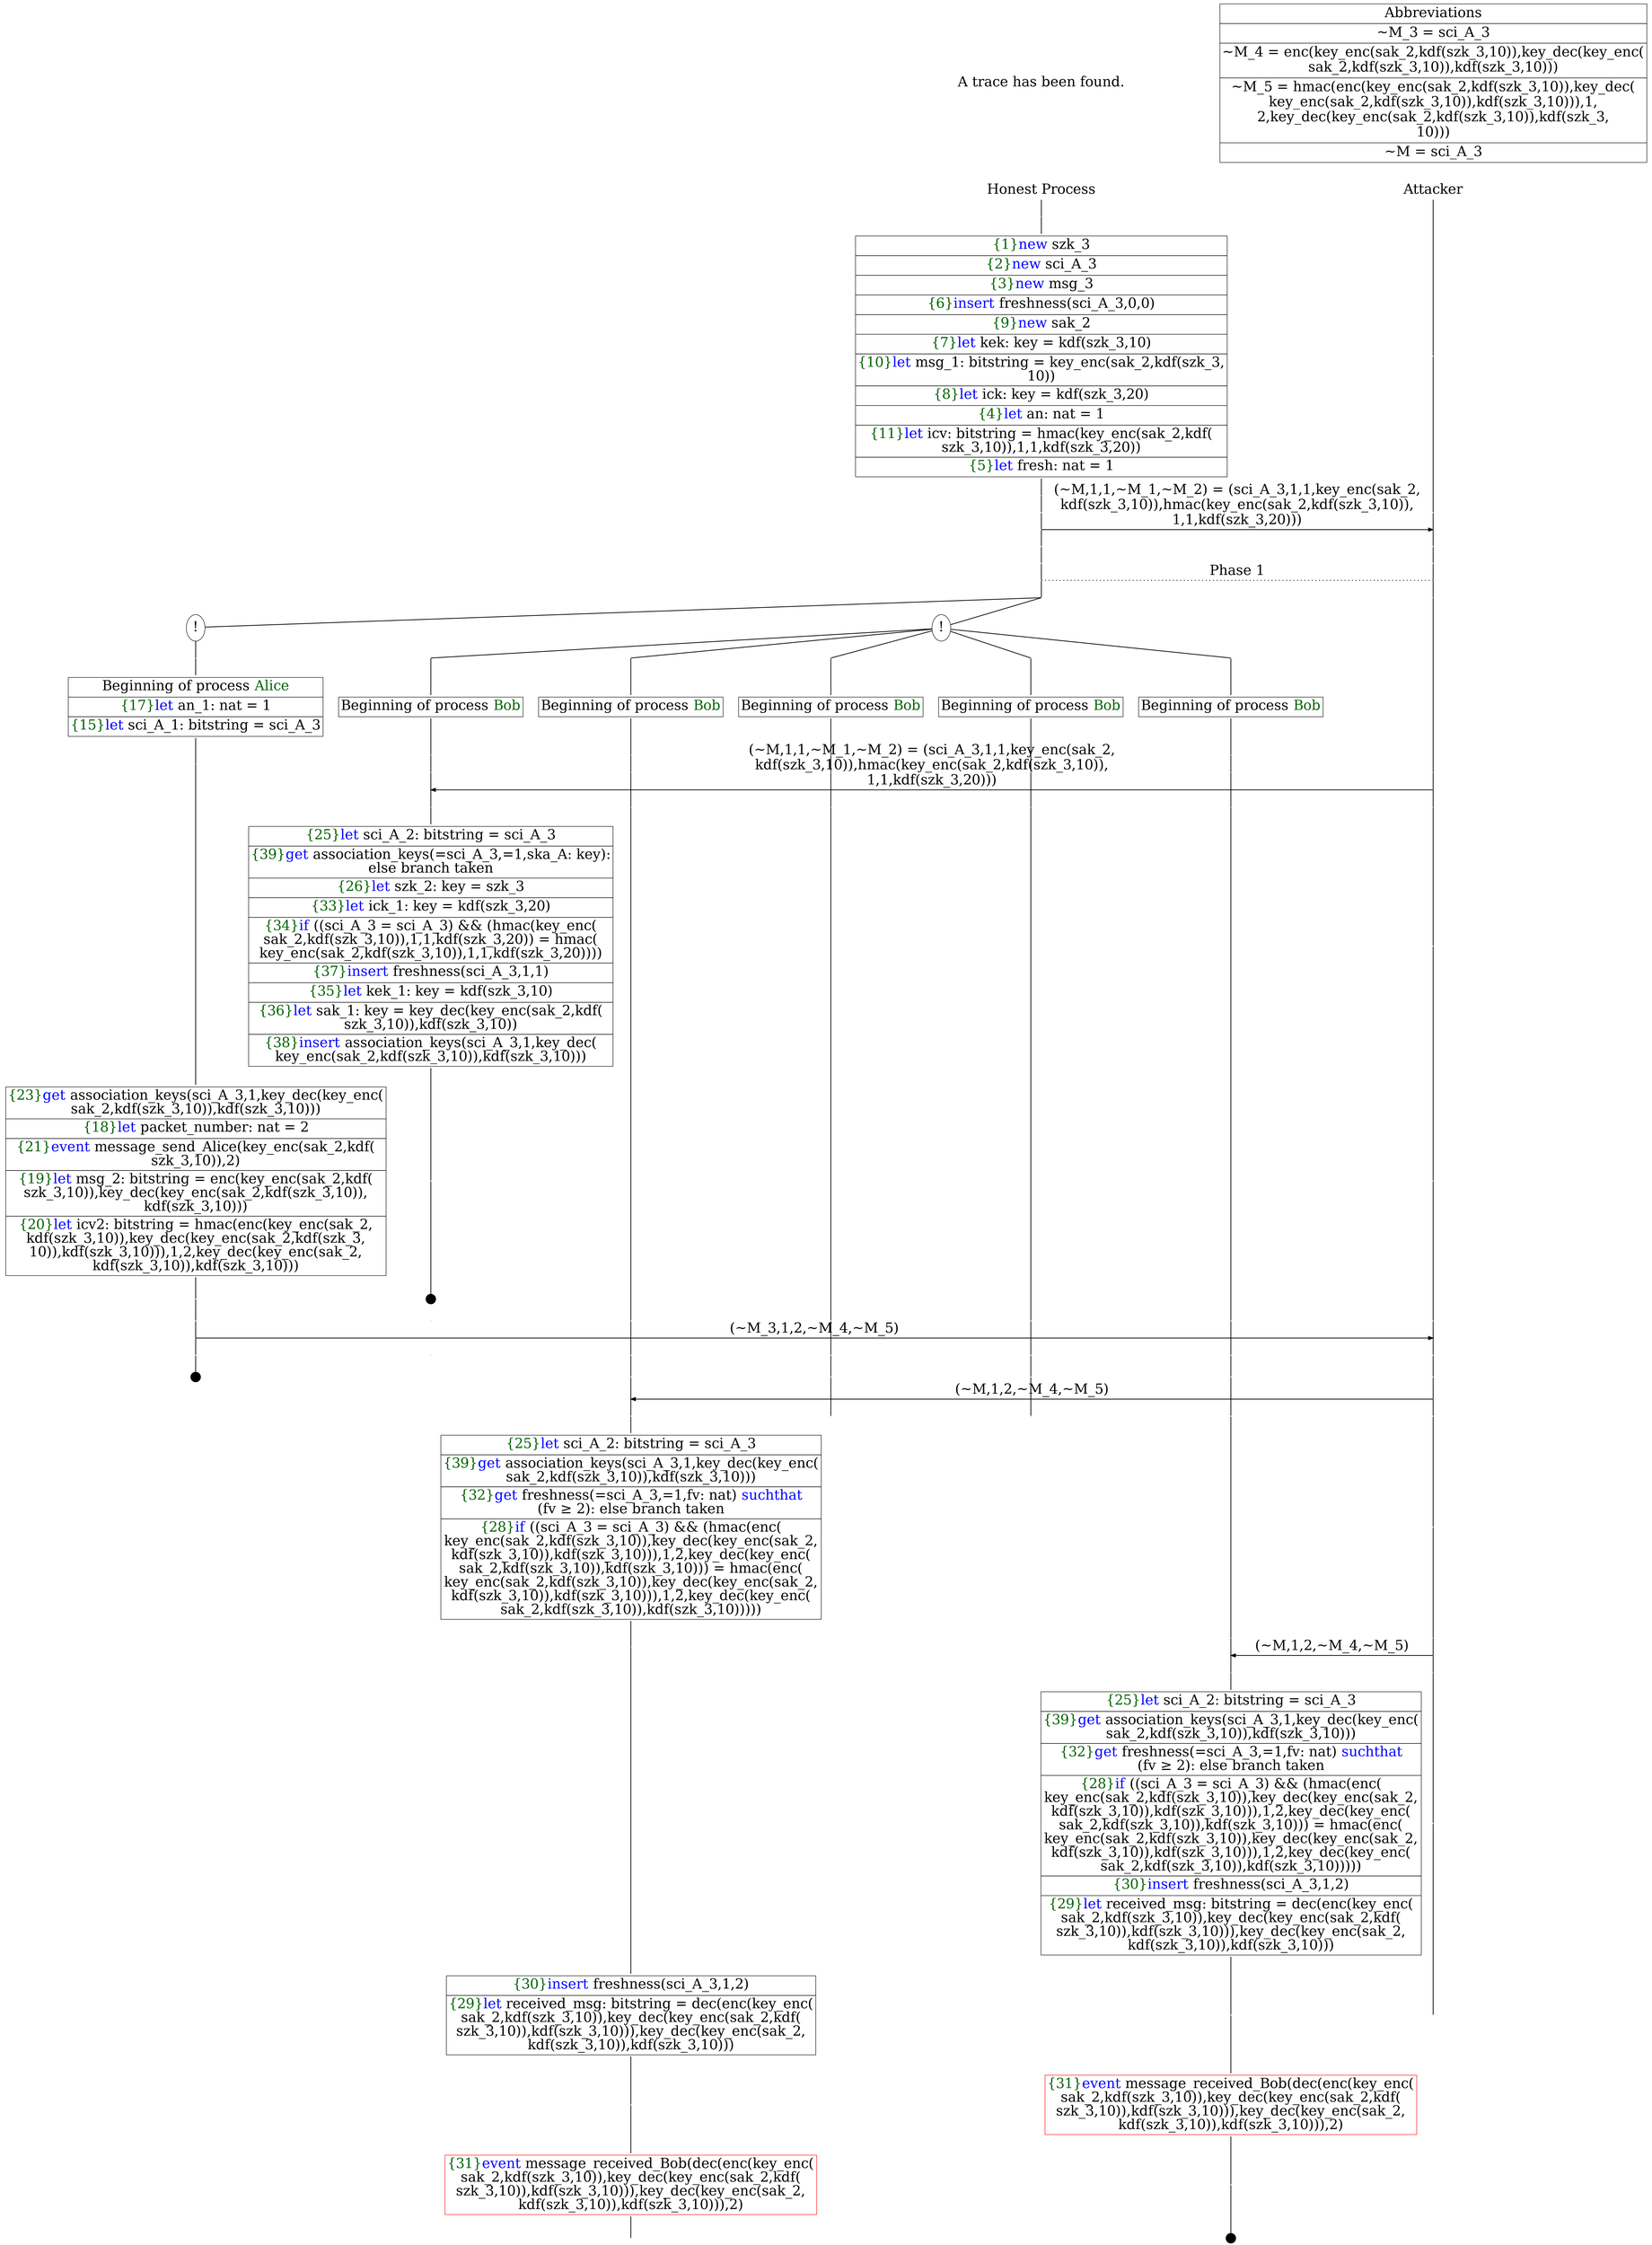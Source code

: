 digraph {
graph [ordering = out]
edge [arrowhead = none, penwidth = 1.6, fontsize = 30]
node [shape = point, width = 0, height = 0, fontsize = 30]
Trace [label = <A trace has been found.<br/>
>, shape = plaintext]
P0__0 [label = "Honest Process", shape = plaintext]
P__0 [label = "Attacker", shape = plaintext]
Trace -> P0__0 [label = "", style = invisible, weight = 100]{rank = same; P0__0 P__0}
P0__0 -> P0__1 [label = <>, weight = 100]
P0__1 -> P0__2 [label = <>, weight = 100]
P0__2 [shape = plaintext, label = <<TABLE BORDER="0" CELLBORDER="1" CELLSPACING="0" CELLPADDING="4"> <TR><TD><FONT COLOR="darkgreen">{1}</FONT><FONT COLOR="blue">new </FONT>szk_3</TD></TR><TR><TD><FONT COLOR="darkgreen">{2}</FONT><FONT COLOR="blue">new </FONT>sci_A_3</TD></TR><TR><TD><FONT COLOR="darkgreen">{3}</FONT><FONT COLOR="blue">new </FONT>msg_3</TD></TR><TR><TD><FONT COLOR="darkgreen">{6}</FONT><FONT COLOR="blue">insert </FONT>freshness(sci_A_3,0,0)</TD></TR><TR><TD><FONT COLOR="darkgreen">{9}</FONT><FONT COLOR="blue">new </FONT>sak_2</TD></TR><TR><TD><FONT COLOR="darkgreen">{7}</FONT><FONT COLOR="blue">let</FONT> kek: key = kdf(szk_3,10)</TD></TR><TR><TD><FONT COLOR="darkgreen">{10}</FONT><FONT COLOR="blue">let</FONT> msg_1: bitstring = key_enc(sak_2,kdf(szk_3,<br/>
10))</TD></TR><TR><TD><FONT COLOR="darkgreen">{8}</FONT><FONT COLOR="blue">let</FONT> ick: key = kdf(szk_3,20)</TD></TR><TR><TD><FONT COLOR="darkgreen">{4}</FONT><FONT COLOR="blue">let</FONT> an: nat = 1</TD></TR><TR><TD><FONT COLOR="darkgreen">{11}</FONT><FONT COLOR="blue">let</FONT> icv: bitstring = hmac(key_enc(sak_2,kdf(<br/>
szk_3,10)),1,1,kdf(szk_3,20))</TD></TR><TR><TD><FONT COLOR="darkgreen">{5}</FONT><FONT COLOR="blue">let</FONT> fresh: nat = 1</TD></TR></TABLE>>]
P0__2 -> P0__3 [label = <>, weight = 100]
P__0 -> P__1 [label = <>, weight = 100]
{rank = same; P__1 P0__2}
P0__3 -> P0__4 [label = <>, weight = 100]
P__1 -> P__2 [label = <>, weight = 100]
{rank = same; P__2 P0__4}
P0__4 -> P0__5 [label = <>, weight = 100]
P__2 -> P__3 [label = <>, weight = 100]
{rank = same; P__3 P0__5}
P0__5 -> P__3 [label = <(~M,1,1,~M_1,~M_2) = (sci_A_3,1,1,key_enc(sak_2,<br/>
kdf(szk_3,10)),hmac(key_enc(sak_2,kdf(szk_3,10)),<br/>
1,1,kdf(szk_3,20)))>, arrowhead = normal]
P0__5 -> P0__6 [label = <>, weight = 100]
P__3 -> P__4 [label = <>, weight = 100]
{rank = same; P__4 P0__6}
P0__6 -> P0__7 [label = <>, weight = 100]
P__4 -> P__5 [label = <>, weight = 100]
{rank = same; P__5 P0__7}
P0__7 -> P0__8 [label = <>, weight = 100]
P__5 -> P__6 [label = <>, weight = 100]
{rank = same; P__6 P0__8}
P0__8 -> P__6 [label = <Phase 1>, style = dotted]
P0__8 -> P0__9 [label = <>, weight = 100]
P__6 -> P__7 [label = <>, weight = 100]
{rank = same; P__7 P0__9}
/*RPar */
P0__9 -> P0_1__9 [label = <>]
P0__9 -> P0_0__9 [label = <>]
P0__9 [label = "", fixedsize = false, width = 0, height = 0, shape = none]
{rank = same; P0_0__9 P0_1__9}
P0_0__9 [label = "!", shape = ellipse]
{rank = same; P0_0_4__9 P0_0_3__9 P0_0_2__9 P0_0_1__9 P0_0_0__9}
P0_0_4__9 [label = "", fixedsize = false, width = 0, height = 0, shape = none]
P0_0__9 -> P0_0_4__9 [label = <>]
P0_0_3__9 [label = "", fixedsize = false, width = 0, height = 0, shape = none]
P0_0__9 -> P0_0_3__9 [label = <>]
P0_0_2__9 [label = "", fixedsize = false, width = 0, height = 0, shape = none]
P0_0__9 -> P0_0_2__9 [label = <>]
P0_0_1__9 [label = "", fixedsize = false, width = 0, height = 0, shape = none]
P0_0__9 -> P0_0_1__9 [label = <>]
P0_0_0__9 [label = "", fixedsize = false, width = 0, height = 0, shape = none]
P0_0__9 -> P0_0_0__9 [label = <>]
P0_0_0__9 -> P0_0_0__10 [label = <>, weight = 100]
P0_0_0__10 [shape = plaintext, label = <<TABLE BORDER="0" CELLBORDER="1" CELLSPACING="0" CELLPADDING="4"> <TR><TD>Beginning of process <FONT COLOR="darkgreen">Bob</FONT></TD></TR></TABLE>>]
P0_0_0__10 -> P0_0_0__11 [label = <>, weight = 100]
P0_0_1__9 -> P0_0_1__10 [label = <>, weight = 100]
P0_0_1__10 [shape = plaintext, label = <<TABLE BORDER="0" CELLBORDER="1" CELLSPACING="0" CELLPADDING="4"> <TR><TD>Beginning of process <FONT COLOR="darkgreen">Bob</FONT></TD></TR></TABLE>>]
P0_0_1__10 -> P0_0_1__11 [label = <>, weight = 100]
P0_0_2__9 -> P0_0_2__10 [label = <>, weight = 100]
P0_0_2__10 [shape = plaintext, label = <<TABLE BORDER="0" CELLBORDER="1" CELLSPACING="0" CELLPADDING="4"> <TR><TD>Beginning of process <FONT COLOR="darkgreen">Bob</FONT></TD></TR></TABLE>>]
P0_0_2__10 -> P0_0_2__11 [label = <>, weight = 100]
P0_0_3__9 -> P0_0_3__10 [label = <>, weight = 100]
P0_0_3__10 [shape = plaintext, label = <<TABLE BORDER="0" CELLBORDER="1" CELLSPACING="0" CELLPADDING="4"> <TR><TD>Beginning of process <FONT COLOR="darkgreen">Bob</FONT></TD></TR></TABLE>>]
P0_0_3__10 -> P0_0_3__11 [label = <>, weight = 100]
P0_0_4__9 -> P0_0_4__10 [label = <>, weight = 100]
P0_0_4__10 [shape = plaintext, label = <<TABLE BORDER="0" CELLBORDER="1" CELLSPACING="0" CELLPADDING="4"> <TR><TD>Beginning of process <FONT COLOR="darkgreen">Bob</FONT></TD></TR></TABLE>>]
P0_0_4__10 -> P0_0_4__11 [label = <>, weight = 100]
P0_1__9 [label = "!", shape = ellipse]
P0_1_0__9 [label = "", fixedsize = false, width = 0, height = 0, shape = none]
P0_1__9 -> P0_1_0__9 [label = <>, weight = 100]
P0_1_0__9 -> P0_1_0__10 [label = <>, weight = 100]
P0_1_0__10 [shape = plaintext, label = <<TABLE BORDER="0" CELLBORDER="1" CELLSPACING="0" CELLPADDING="4"> <TR><TD>Beginning of process <FONT COLOR="darkgreen">Alice</FONT></TD></TR><TR><TD><FONT COLOR="darkgreen">{17}</FONT><FONT COLOR="blue">let</FONT> an_1: nat = 1</TD></TR><TR><TD><FONT COLOR="darkgreen">{15}</FONT><FONT COLOR="blue">let</FONT> sci_A_1: bitstring = sci_A_3</TD></TR></TABLE>>]
P0_1_0__10 -> P0_1_0__11 [label = <>, weight = 100]
P0_0_4__11 -> P0_0_4__12 [label = <>, weight = 100]
P0_0_3__11 -> P0_0_3__12 [label = <>, weight = 100]
P0_0_2__11 -> P0_0_2__12 [label = <>, weight = 100]
P0_0_1__11 -> P0_0_1__12 [label = <>, weight = 100]
P0_0_0__11 -> P0_0_0__12 [label = <>, weight = 100]
P__7 -> P__8 [label = <>, weight = 100]
{rank = same; P__8 P0_0_0__12 P0_0_1__12 P0_0_2__12 P0_0_3__12 P0_0_4__12}
P0_0_4__12 -> P0_0_4__13 [label = <>, weight = 100]
P__8 -> P__9 [label = <>, weight = 100]
{rank = same; P__9 P0_0_4__13}
P0_0_4__13 -> P__9 [label = <(~M,1,1,~M_1,~M_2) = (sci_A_3,1,1,key_enc(sak_2,<br/>
kdf(szk_3,10)),hmac(key_enc(sak_2,kdf(szk_3,10)),<br/>
1,1,kdf(szk_3,20)))>, dir = back, arrowhead = normal]
P0_0_4__13 -> P0_0_4__14 [label = <>, weight = 100]
P0_0_3__12 -> P0_0_3__13 [label = <>, weight = 100]
P0_0_2__12 -> P0_0_2__13 [label = <>, weight = 100]
P0_0_1__12 -> P0_0_1__13 [label = <>, weight = 100]
P0_0_0__12 -> P0_0_0__13 [label = <>, weight = 100]
P__9 -> P__10 [label = <>, weight = 100]
{rank = same; P__10 P0_0_0__13 P0_0_1__13 P0_0_2__13 P0_0_3__13 P0_0_4__14}
P0_0_4__14 -> P0_0_4__15 [label = <>, weight = 100]
P0_0_4__15 [shape = plaintext, label = <<TABLE BORDER="0" CELLBORDER="1" CELLSPACING="0" CELLPADDING="4"> <TR><TD><FONT COLOR="darkgreen">{25}</FONT><FONT COLOR="blue">let</FONT> sci_A_2: bitstring = sci_A_3</TD></TR><TR><TD><FONT COLOR="darkgreen">{39}</FONT><FONT COLOR="blue">get</FONT> association_keys(=sci_A_3,=1,ska_A: key):<br/>
else branch taken</TD></TR><TR><TD><FONT COLOR="darkgreen">{26}</FONT><FONT COLOR="blue">let</FONT> szk_2: key = szk_3</TD></TR><TR><TD><FONT COLOR="darkgreen">{33}</FONT><FONT COLOR="blue">let</FONT> ick_1: key = kdf(szk_3,20)</TD></TR><TR><TD><FONT COLOR="darkgreen">{34}</FONT><FONT COLOR="blue">if</FONT> ((sci_A_3 = sci_A_3) &amp;&amp; (hmac(key_enc(<br/>
sak_2,kdf(szk_3,10)),1,1,kdf(szk_3,20)) = hmac(<br/>
key_enc(sak_2,kdf(szk_3,10)),1,1,kdf(szk_3,20))))<br/>
</TD></TR><TR><TD><FONT COLOR="darkgreen">{37}</FONT><FONT COLOR="blue">insert </FONT>freshness(sci_A_3,1,1)</TD></TR><TR><TD><FONT COLOR="darkgreen">{35}</FONT><FONT COLOR="blue">let</FONT> kek_1: key = kdf(szk_3,10)</TD></TR><TR><TD><FONT COLOR="darkgreen">{36}</FONT><FONT COLOR="blue">let</FONT> sak_1: key = key_dec(key_enc(sak_2,kdf(<br/>
szk_3,10)),kdf(szk_3,10))</TD></TR><TR><TD><FONT COLOR="darkgreen">{38}</FONT><FONT COLOR="blue">insert </FONT>association_keys(sci_A_3,1,key_dec(<br/>
key_enc(sak_2,kdf(szk_3,10)),kdf(szk_3,10)))</TD></TR></TABLE>>]
P0_0_4__15 -> P0_0_4__16 [label = <>, weight = 100]
P__10 -> P__11 [label = <>, weight = 100]
{rank = same; P__11 P0_0_4__15}
P0_0_4__17 [label = "", width = 0.3, height = 0.3]
P0_0_4__16 -> P0_0_4__17 [label = <>, weight = 100]
P0_1_0__11 -> P0_1_0__12 [label = <>, weight = 100]
P0_1_0__12 [shape = plaintext, label = <<TABLE BORDER="0" CELLBORDER="1" CELLSPACING="0" CELLPADDING="4"> <TR><TD><FONT COLOR="darkgreen">{23}</FONT><FONT COLOR="blue">get </FONT>association_keys(sci_A_3,1,key_dec(key_enc(<br/>
sak_2,kdf(szk_3,10)),kdf(szk_3,10)))</TD></TR><TR><TD><FONT COLOR="darkgreen">{18}</FONT><FONT COLOR="blue">let</FONT> packet_number: nat = 2</TD></TR><TR><TD><FONT COLOR="darkgreen">{21}</FONT><FONT COLOR="blue">event</FONT> message_send_Alice(key_enc(sak_2,kdf(<br/>
szk_3,10)),2)</TD></TR><TR><TD><FONT COLOR="darkgreen">{19}</FONT><FONT COLOR="blue">let</FONT> msg_2: bitstring = enc(key_enc(sak_2,kdf(<br/>
szk_3,10)),key_dec(key_enc(sak_2,kdf(szk_3,10)),<br/>
kdf(szk_3,10)))</TD></TR><TR><TD><FONT COLOR="darkgreen">{20}</FONT><FONT COLOR="blue">let</FONT> icv2: bitstring = hmac(enc(key_enc(sak_2,<br/>
kdf(szk_3,10)),key_dec(key_enc(sak_2,kdf(szk_3,<br/>
10)),kdf(szk_3,10))),1,2,key_dec(key_enc(sak_2,<br/>
kdf(szk_3,10)),kdf(szk_3,10)))</TD></TR></TABLE>>]
P0_1_0__12 -> P0_1_0__13 [label = <>, weight = 100]
P__11 -> P__12 [label = <>, weight = 100]
{rank = same; P__12 P0_1_0__12}
P0_1_0__13 -> P0_1_0__14 [label = <>, weight = 100]
P0_0_4__18 [label = "", style = invisible]
P0_0_4__17 -> P0_0_4__18 [label = <>, weight = 100, style = invisible]
P0_0_3__13 -> P0_0_3__14 [label = <>, weight = 100]
P0_0_2__13 -> P0_0_2__14 [label = <>, weight = 100]
P0_0_1__13 -> P0_0_1__14 [label = <>, weight = 100]
P0_0_0__13 -> P0_0_0__14 [label = <>, weight = 100]
P__12 -> P__13 [label = <>, weight = 100]
{rank = same; P__13 P0_0_0__14 P0_0_1__14 P0_0_2__14 P0_0_3__14 P0_0_4__18 P0_1_0__14}
P0_1_0__14 -> P0_1_0__15 [label = <>, weight = 100]
P__13 -> P__14 [label = <>, weight = 100]
{rank = same; P__14 P0_1_0__15}
P0_1_0__15 -> P__14 [label = <(~M_3,1,2,~M_4,~M_5)>, arrowhead = normal]
P0_1_0__15 -> P0_1_0__16 [label = <>, weight = 100]
P0_0_4__19 [label = "", style = invisible]
P0_0_4__18 -> P0_0_4__19 [label = <>, weight = 100, style = invisible]
P0_0_3__14 -> P0_0_3__15 [label = <>, weight = 100]
P0_0_2__14 -> P0_0_2__15 [label = <>, weight = 100]
P0_0_1__14 -> P0_0_1__15 [label = <>, weight = 100]
P0_0_0__14 -> P0_0_0__15 [label = <>, weight = 100]
P__14 -> P__15 [label = <>, weight = 100]
{rank = same; P__15 P0_0_0__15 P0_0_1__15 P0_0_2__15 P0_0_3__15 P0_0_4__19 P0_1_0__16}
P0_1_0__17 [label = "", width = 0.3, height = 0.3]
P0_1_0__16 -> P0_1_0__17 [label = <>, weight = 100]
P0_0_3__15 -> P0_0_3__16 [label = <>, weight = 100]
P0_0_2__15 -> P0_0_2__16 [label = <>, weight = 100]
P0_0_1__15 -> P0_0_1__16 [label = <>, weight = 100]
P0_0_0__15 -> P0_0_0__16 [label = <>, weight = 100]
P__15 -> P__16 [label = <>, weight = 100]
{rank = same; P__16 P0_0_0__16 P0_0_1__16 P0_0_2__16 P0_0_3__16}
P0_0_3__16 -> P0_0_3__17 [label = <>, weight = 100]
P__16 -> P__17 [label = <>, weight = 100]
{rank = same; P__17 P0_0_3__17}
P0_0_3__17 -> P__17 [label = <(~M,1,2,~M_4,~M_5)>, dir = back, arrowhead = normal]
P0_0_3__17 -> P0_0_3__18 [label = <>, weight = 100]
P0_0_2__16 -> P0_0_2__17 [label = <>, weight = 100]
P0_0_1__16 -> P0_0_1__17 [label = <>, weight = 100]
P0_0_0__16 -> P0_0_0__17 [label = <>, weight = 100]
P__17 -> P__18 [label = <>, weight = 100]
{rank = same; P__18 P0_0_0__17 P0_0_1__17 P0_0_2__17 P0_0_3__18}
P0_0_3__18 -> P0_0_3__19 [label = <>, weight = 100]
P0_0_3__19 [shape = plaintext, label = <<TABLE BORDER="0" CELLBORDER="1" CELLSPACING="0" CELLPADDING="4"> <TR><TD><FONT COLOR="darkgreen">{25}</FONT><FONT COLOR="blue">let</FONT> sci_A_2: bitstring = sci_A_3</TD></TR><TR><TD><FONT COLOR="darkgreen">{39}</FONT><FONT COLOR="blue">get </FONT>association_keys(sci_A_3,1,key_dec(key_enc(<br/>
sak_2,kdf(szk_3,10)),kdf(szk_3,10)))</TD></TR><TR><TD><FONT COLOR="darkgreen">{32}</FONT><FONT COLOR="blue">get</FONT> freshness(=sci_A_3,=1,fv: nat) <FONT COLOR="blue">suchthat</FONT><br/>
(fv &ge; 2): else branch taken</TD></TR><TR><TD><FONT COLOR="darkgreen">{28}</FONT><FONT COLOR="blue">if</FONT> ((sci_A_3 = sci_A_3) &amp;&amp; (hmac(enc(<br/>
key_enc(sak_2,kdf(szk_3,10)),key_dec(key_enc(sak_2,<br/>
kdf(szk_3,10)),kdf(szk_3,10))),1,2,key_dec(key_enc(<br/>
sak_2,kdf(szk_3,10)),kdf(szk_3,10))) = hmac(enc(<br/>
key_enc(sak_2,kdf(szk_3,10)),key_dec(key_enc(sak_2,<br/>
kdf(szk_3,10)),kdf(szk_3,10))),1,2,key_dec(key_enc(<br/>
sak_2,kdf(szk_3,10)),kdf(szk_3,10)))))</TD></TR></TABLE>>]
P0_0_3__19 -> P0_0_3__20 [label = <>, weight = 100]
P__18 -> P__19 [label = <>, weight = 100]
{rank = same; P__19 P0_0_3__19}
P0_0_0__17 -> P0_0_0__18 [label = <>, weight = 100]
P__19 -> P__20 [label = <>, weight = 100]
{rank = same; P__20 P0_0_0__18}
P0_0_0__18 -> P0_0_0__19 [label = <>, weight = 100]
P__20 -> P__21 [label = <>, weight = 100]
{rank = same; P__21 P0_0_0__19}
P0_0_0__19 -> P__21 [label = <(~M,1,2,~M_4,~M_5)>, dir = back, arrowhead = normal]
P0_0_0__19 -> P0_0_0__20 [label = <>, weight = 100]
P__21 -> P__22 [label = <>, weight = 100]
{rank = same; P__22 P0_0_0__20}
P0_0_0__20 -> P0_0_0__21 [label = <>, weight = 100]
P0_0_0__21 [shape = plaintext, label = <<TABLE BORDER="0" CELLBORDER="1" CELLSPACING="0" CELLPADDING="4"> <TR><TD><FONT COLOR="darkgreen">{25}</FONT><FONT COLOR="blue">let</FONT> sci_A_2: bitstring = sci_A_3</TD></TR><TR><TD><FONT COLOR="darkgreen">{39}</FONT><FONT COLOR="blue">get </FONT>association_keys(sci_A_3,1,key_dec(key_enc(<br/>
sak_2,kdf(szk_3,10)),kdf(szk_3,10)))</TD></TR><TR><TD><FONT COLOR="darkgreen">{32}</FONT><FONT COLOR="blue">get</FONT> freshness(=sci_A_3,=1,fv: nat) <FONT COLOR="blue">suchthat</FONT><br/>
(fv &ge; 2): else branch taken</TD></TR><TR><TD><FONT COLOR="darkgreen">{28}</FONT><FONT COLOR="blue">if</FONT> ((sci_A_3 = sci_A_3) &amp;&amp; (hmac(enc(<br/>
key_enc(sak_2,kdf(szk_3,10)),key_dec(key_enc(sak_2,<br/>
kdf(szk_3,10)),kdf(szk_3,10))),1,2,key_dec(key_enc(<br/>
sak_2,kdf(szk_3,10)),kdf(szk_3,10))) = hmac(enc(<br/>
key_enc(sak_2,kdf(szk_3,10)),key_dec(key_enc(sak_2,<br/>
kdf(szk_3,10)),kdf(szk_3,10))),1,2,key_dec(key_enc(<br/>
sak_2,kdf(szk_3,10)),kdf(szk_3,10)))))</TD></TR><TR><TD><FONT COLOR="darkgreen">{30}</FONT><FONT COLOR="blue">insert </FONT>freshness(sci_A_3,1,2)</TD></TR><TR><TD><FONT COLOR="darkgreen">{29}</FONT><FONT COLOR="blue">let</FONT> received_msg: bitstring = dec(enc(key_enc(<br/>
sak_2,kdf(szk_3,10)),key_dec(key_enc(sak_2,kdf(<br/>
szk_3,10)),kdf(szk_3,10))),key_dec(key_enc(sak_2,<br/>
kdf(szk_3,10)),kdf(szk_3,10)))</TD></TR></TABLE>>]
P0_0_0__21 -> P0_0_0__22 [label = <>, weight = 100]
P__22 -> P__23 [label = <>, weight = 100]
{rank = same; P__23 P0_0_0__21}
P0_0_0__22 -> P0_0_0__23 [label = <>, weight = 100]
P0_0_0__23 [color = red, shape = plaintext, label = <<TABLE BORDER="0" CELLBORDER="1" CELLSPACING="0" CELLPADDING="4"> <TR><TD><FONT COLOR="darkgreen">{31}</FONT><FONT COLOR="blue">event</FONT> message_received_Bob(dec(enc(key_enc(<br/>
sak_2,kdf(szk_3,10)),key_dec(key_enc(sak_2,kdf(<br/>
szk_3,10)),kdf(szk_3,10))),key_dec(key_enc(sak_2,<br/>
kdf(szk_3,10)),kdf(szk_3,10))),2)</TD></TR></TABLE>>]
P0_0_0__23 -> P0_0_0__24 [label = <>, weight = 100]
P0_0_0__25 [label = "", width = 0.3, height = 0.3]
P0_0_0__24 -> P0_0_0__25 [label = <>, weight = 100]
P0_0_3__20 -> P0_0_3__21 [label = <>, weight = 100]
P0_0_3__21 [shape = plaintext, label = <<TABLE BORDER="0" CELLBORDER="1" CELLSPACING="0" CELLPADDING="4"> <TR><TD><FONT COLOR="darkgreen">{30}</FONT><FONT COLOR="blue">insert </FONT>freshness(sci_A_3,1,2)</TD></TR><TR><TD><FONT COLOR="darkgreen">{29}</FONT><FONT COLOR="blue">let</FONT> received_msg: bitstring = dec(enc(key_enc(<br/>
sak_2,kdf(szk_3,10)),key_dec(key_enc(sak_2,kdf(<br/>
szk_3,10)),kdf(szk_3,10))),key_dec(key_enc(sak_2,<br/>
kdf(szk_3,10)),kdf(szk_3,10)))</TD></TR></TABLE>>]
P0_0_3__21 -> P0_0_3__22 [label = <>, weight = 100]
P__23 -> P__24 [label = <>, weight = 100]
{rank = same; P__24 P0_0_3__21}
P0_0_3__22 -> P0_0_3__23 [label = <>, weight = 100]
P0_0_3__23 [color = red, shape = plaintext, label = <<TABLE BORDER="0" CELLBORDER="1" CELLSPACING="0" CELLPADDING="4"> <TR><TD><FONT COLOR="darkgreen">{31}</FONT><FONT COLOR="blue">event</FONT> message_received_Bob(dec(enc(key_enc(<br/>
sak_2,kdf(szk_3,10)),key_dec(key_enc(sak_2,kdf(<br/>
szk_3,10)),kdf(szk_3,10))),key_dec(key_enc(sak_2,<br/>
kdf(szk_3,10)),kdf(szk_3,10))),2)</TD></TR></TABLE>>]
P0_0_3__23 -> P0_0_3__24 [label = <>, weight = 100]
Abbrev [shape = plaintext, label = <<TABLE BORDER="0" CELLBORDER="1" CELLSPACING="0" CELLPADDING="4"><TR> <TD> Abbreviations </TD></TR><TR><TD>~M_3 = sci_A_3</TD></TR><TR><TD>~M_4 = enc(key_enc(sak_2,kdf(szk_3,10)),key_dec(key_enc(<br/>
sak_2,kdf(szk_3,10)),kdf(szk_3,10)))</TD></TR><TR><TD>~M_5 = hmac(enc(key_enc(sak_2,kdf(szk_3,10)),key_dec(<br/>
key_enc(sak_2,kdf(szk_3,10)),kdf(szk_3,10))),1,<br/>
2,key_dec(key_enc(sak_2,kdf(szk_3,10)),kdf(szk_3,<br/>
10)))</TD></TR><TR><TD>~M = sci_A_3</TD></TR></TABLE>>]Abbrev -> P__0 [style = invisible, weight =100]}